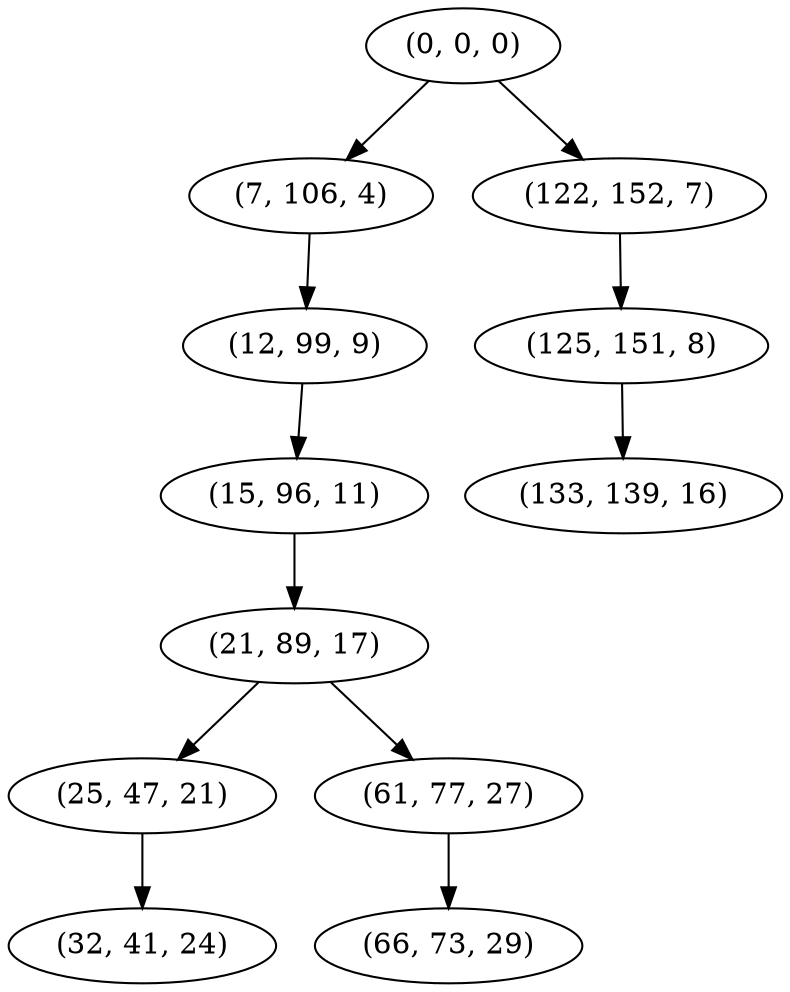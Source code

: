 digraph tree {
    "(0, 0, 0)";
    "(7, 106, 4)";
    "(12, 99, 9)";
    "(15, 96, 11)";
    "(21, 89, 17)";
    "(25, 47, 21)";
    "(32, 41, 24)";
    "(61, 77, 27)";
    "(66, 73, 29)";
    "(122, 152, 7)";
    "(125, 151, 8)";
    "(133, 139, 16)";
    "(0, 0, 0)" -> "(7, 106, 4)";
    "(0, 0, 0)" -> "(122, 152, 7)";
    "(7, 106, 4)" -> "(12, 99, 9)";
    "(12, 99, 9)" -> "(15, 96, 11)";
    "(15, 96, 11)" -> "(21, 89, 17)";
    "(21, 89, 17)" -> "(25, 47, 21)";
    "(21, 89, 17)" -> "(61, 77, 27)";
    "(25, 47, 21)" -> "(32, 41, 24)";
    "(61, 77, 27)" -> "(66, 73, 29)";
    "(122, 152, 7)" -> "(125, 151, 8)";
    "(125, 151, 8)" -> "(133, 139, 16)";
}
